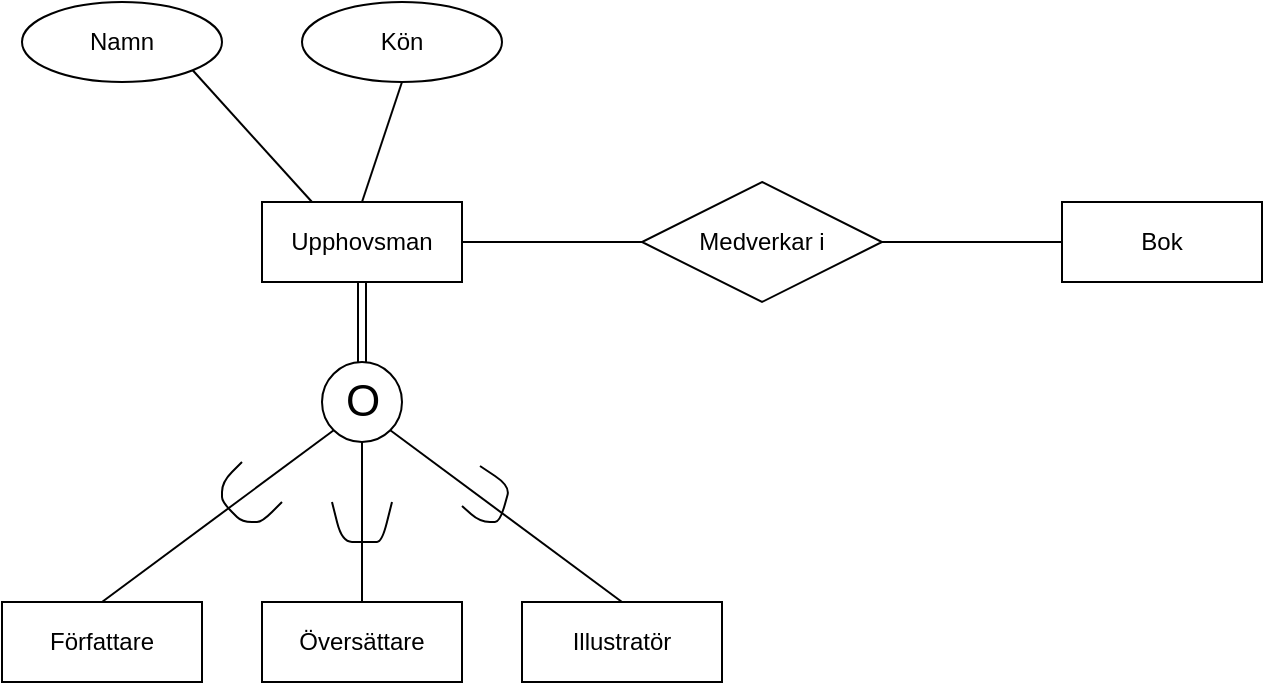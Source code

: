 <mxfile version="14.0.0" type="github">
  <diagram id="R2lEEEUBdFMjLlhIrx00" name="ER">
    <mxGraphModel dx="1144" dy="706" grid="1" gridSize="10" guides="1" tooltips="1" connect="1" arrows="1" fold="1" page="1" pageScale="1" pageWidth="827" pageHeight="1169" math="0" shadow="0" extFonts="Permanent Marker^https://fonts.googleapis.com/css?family=Permanent+Marker">
      <root>
        <mxCell id="0" />
        <mxCell id="1" parent="0" />
        <mxCell id="w_8shTSnqPOaF38knWDM-1" value="Upphovsman" style="whiteSpace=wrap;html=1;align=center;" vertex="1" parent="1">
          <mxGeometry x="150" y="140" width="100" height="40" as="geometry" />
        </mxCell>
        <mxCell id="w_8shTSnqPOaF38knWDM-2" value="Namn" style="ellipse;whiteSpace=wrap;html=1;align=center;" vertex="1" parent="1">
          <mxGeometry x="30" y="40" width="100" height="40" as="geometry" />
        </mxCell>
        <mxCell id="w_8shTSnqPOaF38knWDM-8" value="" style="edgeStyle=orthogonalEdgeStyle;shape=link;rounded=0;orthogonalLoop=1;jettySize=auto;html=1;" edge="1" parent="1" source="w_8shTSnqPOaF38knWDM-4" target="w_8shTSnqPOaF38knWDM-1">
          <mxGeometry relative="1" as="geometry" />
        </mxCell>
        <mxCell id="w_8shTSnqPOaF38knWDM-5" value="Författare" style="whiteSpace=wrap;html=1;align=center;" vertex="1" parent="1">
          <mxGeometry x="20" y="340" width="100" height="40" as="geometry" />
        </mxCell>
        <mxCell id="w_8shTSnqPOaF38knWDM-6" value="Översättare" style="whiteSpace=wrap;html=1;align=center;" vertex="1" parent="1">
          <mxGeometry x="150" y="340" width="100" height="40" as="geometry" />
        </mxCell>
        <mxCell id="w_8shTSnqPOaF38knWDM-7" value="Illustratör" style="whiteSpace=wrap;html=1;align=center;" vertex="1" parent="1">
          <mxGeometry x="280" y="340" width="100" height="40" as="geometry" />
        </mxCell>
        <mxCell id="w_8shTSnqPOaF38knWDM-10" value="" style="endArrow=none;html=1;rounded=0;exitX=0.5;exitY=0;exitDx=0;exitDy=0;entryX=0;entryY=1;entryDx=0;entryDy=0;" edge="1" parent="1" source="w_8shTSnqPOaF38knWDM-5" target="w_8shTSnqPOaF38knWDM-4">
          <mxGeometry relative="1" as="geometry">
            <mxPoint x="270" y="280" as="sourcePoint" />
            <mxPoint x="430" y="280" as="targetPoint" />
          </mxGeometry>
        </mxCell>
        <mxCell id="w_8shTSnqPOaF38knWDM-11" value="" style="endArrow=none;html=1;rounded=0;exitX=0.5;exitY=0;exitDx=0;exitDy=0;entryX=0.5;entryY=1;entryDx=0;entryDy=0;" edge="1" parent="1" source="w_8shTSnqPOaF38knWDM-6" target="w_8shTSnqPOaF38knWDM-4">
          <mxGeometry relative="1" as="geometry">
            <mxPoint x="270" y="280" as="sourcePoint" />
            <mxPoint x="430" y="280" as="targetPoint" />
          </mxGeometry>
        </mxCell>
        <mxCell id="w_8shTSnqPOaF38knWDM-12" value="" style="endArrow=none;html=1;rounded=0;entryX=0.5;entryY=0;entryDx=0;entryDy=0;exitX=1;exitY=1;exitDx=0;exitDy=0;" edge="1" parent="1" source="w_8shTSnqPOaF38knWDM-4" target="w_8shTSnqPOaF38knWDM-7">
          <mxGeometry relative="1" as="geometry">
            <mxPoint x="270" y="280" as="sourcePoint" />
            <mxPoint x="430" y="280" as="targetPoint" />
          </mxGeometry>
        </mxCell>
        <mxCell id="w_8shTSnqPOaF38knWDM-13" value="" style="group" vertex="1" connectable="0" parent="1">
          <mxGeometry x="180" y="220" width="40" height="40" as="geometry" />
        </mxCell>
        <mxCell id="w_8shTSnqPOaF38knWDM-4" value="" style="ellipse;whiteSpace=wrap;html=1;aspect=fixed;" vertex="1" parent="w_8shTSnqPOaF38knWDM-13">
          <mxGeometry width="40" height="40" as="geometry" />
        </mxCell>
        <mxCell id="w_8shTSnqPOaF38knWDM-9" value="&lt;span&gt;&lt;font style=&quot;font-size: 22px&quot;&gt;O&lt;/font&gt;&lt;/span&gt;" style="text;html=1;align=center;verticalAlign=middle;resizable=0;points=[];autosize=1;fontStyle=0" vertex="1" parent="w_8shTSnqPOaF38knWDM-13">
          <mxGeometry x="5" y="10" width="30" height="20" as="geometry" />
        </mxCell>
        <mxCell id="w_8shTSnqPOaF38knWDM-22" value="" style="endArrow=none;html=1;fontSize=26;anchorPointDirection=0;" edge="1" parent="1">
          <mxGeometry width="50" height="50" relative="1" as="geometry">
            <mxPoint x="140" y="270" as="sourcePoint" />
            <mxPoint x="160" y="290" as="targetPoint" />
            <Array as="points">
              <mxPoint x="130" y="280" />
              <mxPoint x="130" y="290" />
              <mxPoint x="140" y="300" />
              <mxPoint x="150" y="300" />
            </Array>
          </mxGeometry>
        </mxCell>
        <mxCell id="w_8shTSnqPOaF38knWDM-33" value="" style="endArrow=none;html=1;fontSize=26;" edge="1" parent="1">
          <mxGeometry width="50" height="50" relative="1" as="geometry">
            <mxPoint x="185" y="290" as="sourcePoint" />
            <mxPoint x="215" y="290" as="targetPoint" />
            <Array as="points">
              <mxPoint x="190" y="310" />
              <mxPoint x="200" y="310" />
              <mxPoint x="210" y="310" />
            </Array>
          </mxGeometry>
        </mxCell>
        <mxCell id="w_8shTSnqPOaF38knWDM-34" value="" style="endArrow=none;html=1;fontSize=26;" edge="1" parent="1">
          <mxGeometry width="50" height="50" relative="1" as="geometry">
            <mxPoint x="250" y="292" as="sourcePoint" />
            <mxPoint x="259" y="272" as="targetPoint" />
            <Array as="points">
              <mxPoint x="259" y="300" />
              <mxPoint x="269" y="300" />
              <mxPoint x="274" y="282" />
            </Array>
          </mxGeometry>
        </mxCell>
        <mxCell id="w_8shTSnqPOaF38knWDM-35" value="Medverkar i" style="shape=rhombus;perimeter=rhombusPerimeter;whiteSpace=wrap;html=1;align=center;fontSize=12;" vertex="1" parent="1">
          <mxGeometry x="340" y="130" width="120" height="60" as="geometry" />
        </mxCell>
        <mxCell id="w_8shTSnqPOaF38knWDM-37" value="Bok" style="whiteSpace=wrap;html=1;align=center;fontSize=12;" vertex="1" parent="1">
          <mxGeometry x="550" y="140" width="100" height="40" as="geometry" />
        </mxCell>
        <mxCell id="w_8shTSnqPOaF38knWDM-38" value="" style="endArrow=none;html=1;rounded=0;fontSize=12;exitX=1;exitY=0.5;exitDx=0;exitDy=0;entryX=0;entryY=0.5;entryDx=0;entryDy=0;" edge="1" parent="1" source="w_8shTSnqPOaF38knWDM-1" target="w_8shTSnqPOaF38knWDM-35">
          <mxGeometry relative="1" as="geometry">
            <mxPoint x="260" y="160" as="sourcePoint" />
            <mxPoint x="290" y="270" as="targetPoint" />
          </mxGeometry>
        </mxCell>
        <mxCell id="w_8shTSnqPOaF38knWDM-39" value="" style="endArrow=none;html=1;rounded=0;fontSize=12;entryX=0;entryY=0.5;entryDx=0;entryDy=0;exitX=1;exitY=0.5;exitDx=0;exitDy=0;" edge="1" parent="1" source="w_8shTSnqPOaF38knWDM-35" target="w_8shTSnqPOaF38knWDM-37">
          <mxGeometry relative="1" as="geometry">
            <mxPoint x="470" y="170" as="sourcePoint" />
            <mxPoint x="290" y="270" as="targetPoint" />
          </mxGeometry>
        </mxCell>
        <mxCell id="w_8shTSnqPOaF38knWDM-40" value="" style="endArrow=none;html=1;rounded=0;fontSize=12;exitX=1;exitY=1;exitDx=0;exitDy=0;entryX=0.25;entryY=0;entryDx=0;entryDy=0;" edge="1" parent="1" source="w_8shTSnqPOaF38knWDM-2" target="w_8shTSnqPOaF38knWDM-1">
          <mxGeometry relative="1" as="geometry">
            <mxPoint x="130" y="270" as="sourcePoint" />
            <mxPoint x="290" y="270" as="targetPoint" />
          </mxGeometry>
        </mxCell>
        <mxCell id="w_8shTSnqPOaF38knWDM-41" value="Kön" style="ellipse;whiteSpace=wrap;html=1;align=center;" vertex="1" parent="1">
          <mxGeometry x="170" y="40" width="100" height="40" as="geometry" />
        </mxCell>
        <mxCell id="w_8shTSnqPOaF38knWDM-42" value="" style="endArrow=none;html=1;rounded=0;fontSize=12;exitX=0.5;exitY=0;exitDx=0;exitDy=0;entryX=0.5;entryY=1;entryDx=0;entryDy=0;" edge="1" parent="1" source="w_8shTSnqPOaF38knWDM-1" target="w_8shTSnqPOaF38knWDM-41">
          <mxGeometry relative="1" as="geometry">
            <mxPoint x="130" y="270" as="sourcePoint" />
            <mxPoint x="290" y="270" as="targetPoint" />
          </mxGeometry>
        </mxCell>
      </root>
    </mxGraphModel>
  </diagram>
</mxfile>
